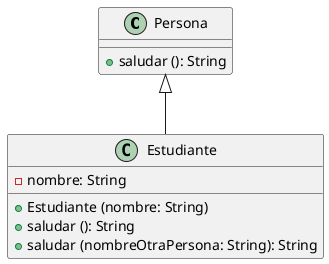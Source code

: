 @startuml Diagrama_clases_ejercicio1

class Persona {
    + saludar (): String
}
class Estudiante extends Persona{
    - nombre: String
    + Estudiante (nombre: String)
    + saludar (): String
    + saludar (nombreOtraPersona: String): String
}
@enduml